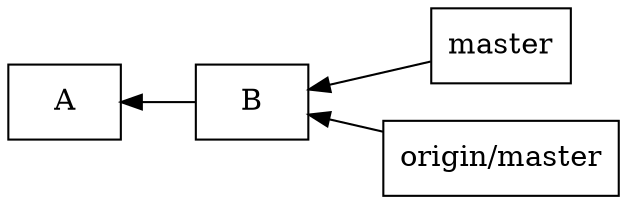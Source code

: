 digraph G {
  rankdir=RL

  node [shape=rectangle,style="fill=green!20"]
  A
  B

  node [shape=rectangle,style="fill=yellow!20"]
  master
  "origin/master"

  B -> A
  master -> B
  "origin/master" -> B
}